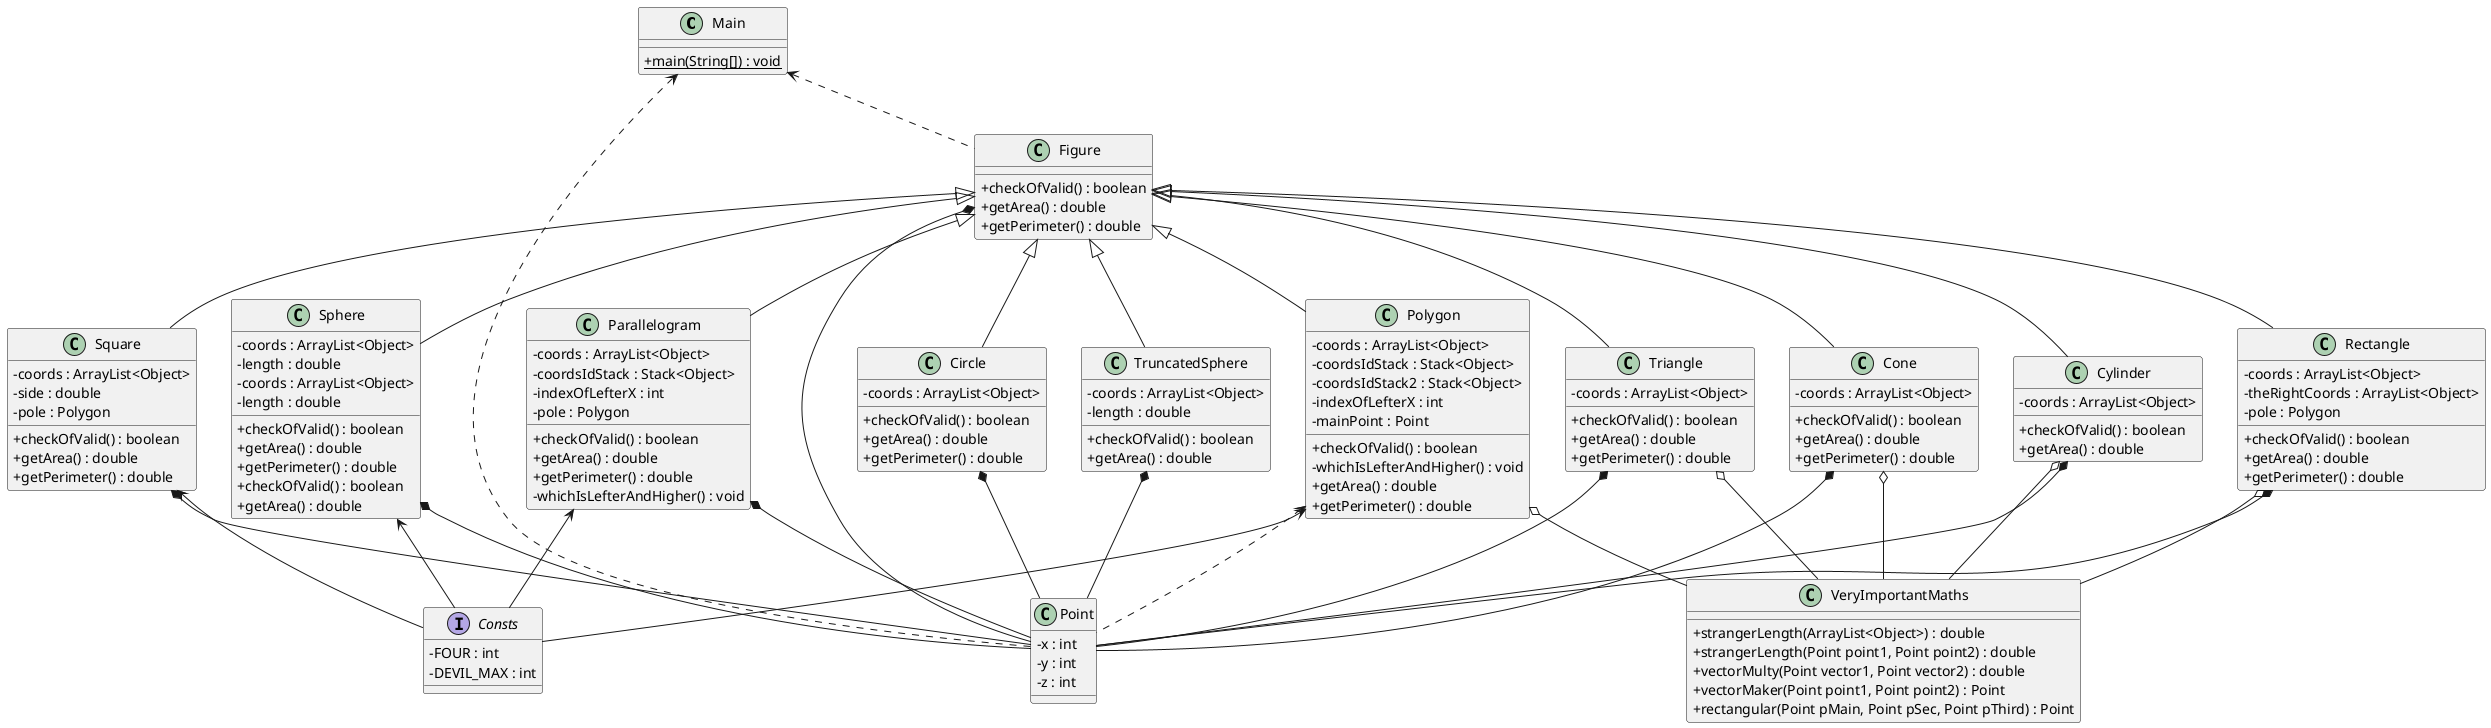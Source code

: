 @startuml
skinparam classAttributeIconSize 0

Main : + {static} main(String[]) : void

Figure : + checkOfValid() : boolean
Figure : + getArea() : double
Figure : + getPerimeter() : double

class Circle {
    - coords : ArrayList<Object>
    + checkOfValid() : boolean
    + getArea() : double
    + getPerimeter() : double
}

class Sphere {
    - coords : ArrayList<Object>
    - length : double
    + checkOfValid() : boolean
    + getArea() : double
    + getPerimeter() : double
}

class Cone {
    - coords : ArrayList<Object>
    + checkOfValid() : boolean
    + getArea() : double
    + getPerimeter() : double
}

class Cylinder {
    - coords : ArrayList<Object>
    + checkOfValid() : boolean
    + getArea() : double
}

class Parallelogram {
    - coords : ArrayList<Object>
    - coordsIdStack : Stack<Object>
    - indexOfLefterX : int
    - pole : Polygon
    + checkOfValid() : boolean
    + getArea() : double
    + getPerimeter() : double
    - whichIsLefterAndHigher() : void
}

class Polygon {
    - coords : ArrayList<Object>
    - coordsIdStack : Stack<Object>
    - coordsIdStack2 : Stack<Object>
    - indexOfLefterX : int
    - mainPoint : Point
     + checkOfValid() : boolean
    - whichIsLefterAndHigher() : void
     + getArea() : double
     + getPerimeter() : double
}

class Rectangle {
    - coords : ArrayList<Object>
    - theRightCoords : ArrayList<Object>
    - pole : Polygon
    + checkOfValid() : boolean
    + getArea() : double
    + getPerimeter() : double
}

class Sphere {
    - coords : ArrayList<Object>
    - length : double
    + checkOfValid() : boolean
    + getArea() : double
}

class Square {
    - coords : ArrayList<Object>
    - side : double
    - pole : Polygon
    + checkOfValid() : boolean
    + getArea() : double
    + getPerimeter() : double
}

class Triangle {
    - coords : ArrayList<Object>
    + checkOfValid() : boolean
    + getArea() : double
    + getPerimeter() : double
}

class TruncatedSphere {
    - coords : ArrayList<Object>
    - length : double
    + checkOfValid() : boolean
    + getArea() : double
}

interface Consts {
    - FOUR : int
    - DEVIL_MAX : int
}

class VeryImportantMaths {
    + strangerLength(ArrayList<Object>) : double
    + strangerLength(Point point1, Point point2) : double
    + vectorMulty(Point vector1, Point vector2) : double
    + vectorMaker(Point point1, Point point2) : Point
    + rectangular(Point pMain, Point pSec, Point pThird) : Point
}

class Point {
    - x : int
    - y : int
    - z : int
}

Main <.. Figure
Main <.. Point

Figure <|-- Circle
Figure <|-- Cone
Figure <|-- Cylinder
Figure <|-- Parallelogram
Figure <|-- Polygon
Figure <|-- Rectangle
Figure <|-- Sphere
Figure <|-- Square
Figure <|-- Triangle
Figure <|-- TruncatedSphere

Figure *-- Point
Circle *-- Point
Cone *-- Point
Cylinder *-- Point
Parallelogram *-- Point
Polygon <.. Point
Rectangle *-- Point
Sphere *-- Point
Square *-- Point
Triangle *-- Point
TruncatedSphere *-- Point

Parallelogram <-- Consts
Polygon <-- Consts
Sphere <-- Consts
Square <-- Consts

Polygon o-- VeryImportantMaths
Triangle o-- VeryImportantMaths
Cone o-- VeryImportantMaths
Cylinder o-- VeryImportantMaths
Rectangle o-- VeryImportantMaths

@enduml
